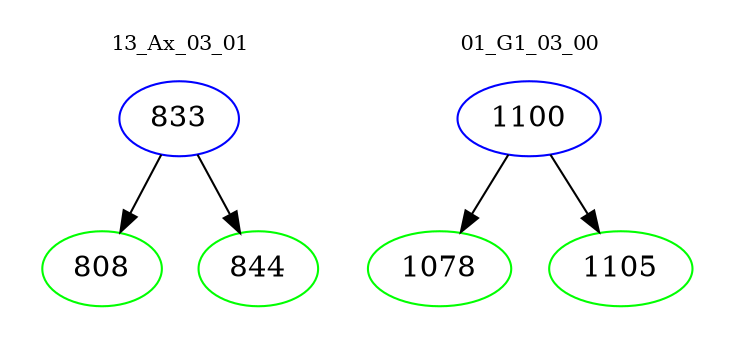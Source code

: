 digraph{
subgraph cluster_0 {
color = white
label = "13_Ax_03_01";
fontsize=10;
T0_833 [label="833", color="blue"]
T0_833 -> T0_808 [color="black"]
T0_808 [label="808", color="green"]
T0_833 -> T0_844 [color="black"]
T0_844 [label="844", color="green"]
}
subgraph cluster_1 {
color = white
label = "01_G1_03_00";
fontsize=10;
T1_1100 [label="1100", color="blue"]
T1_1100 -> T1_1078 [color="black"]
T1_1078 [label="1078", color="green"]
T1_1100 -> T1_1105 [color="black"]
T1_1105 [label="1105", color="green"]
}
}
